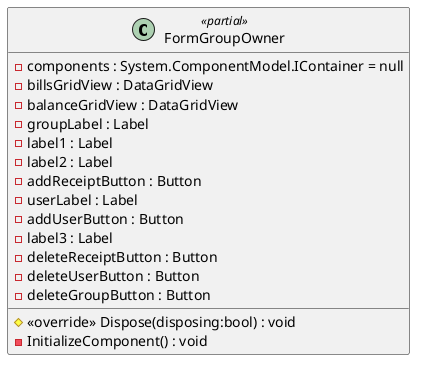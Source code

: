 @startuml
class FormGroupOwner <<partial>> {
    - components : System.ComponentModel.IContainer = null
    # <<override>> Dispose(disposing:bool) : void
    - InitializeComponent() : void
    - billsGridView : DataGridView
    - balanceGridView : DataGridView
    - groupLabel : Label
    - label1 : Label
    - label2 : Label
    - addReceiptButton : Button
    - userLabel : Label
    - addUserButton : Button
    - label3 : Label
    - deleteReceiptButton : Button
    - deleteUserButton : Button
    - deleteGroupButton : Button
}
@enduml
